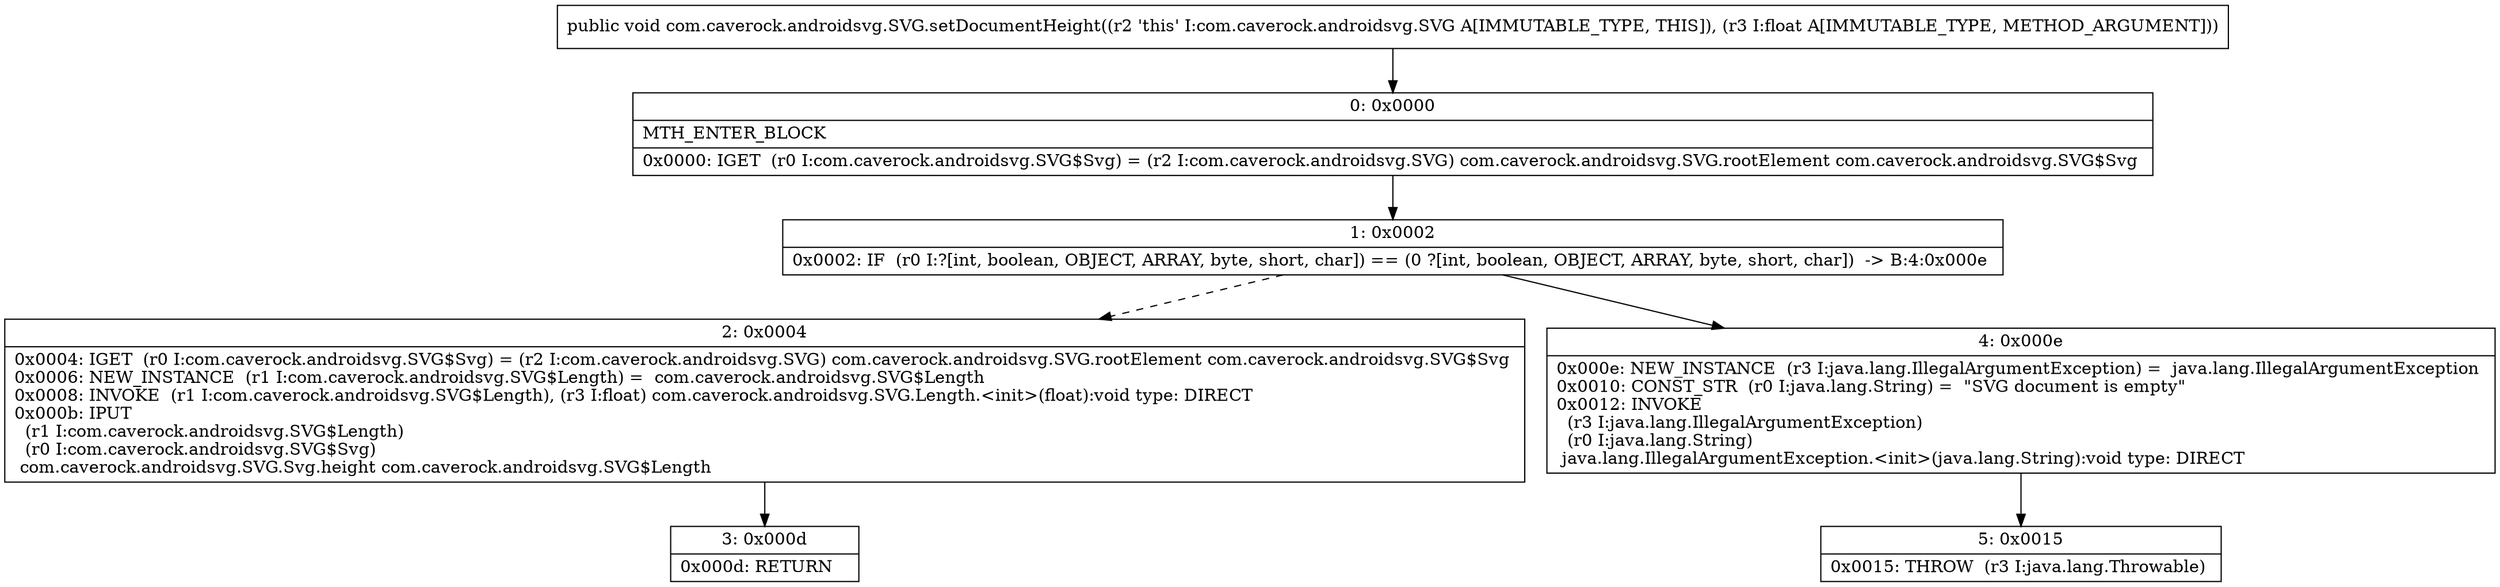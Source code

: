 digraph "CFG forcom.caverock.androidsvg.SVG.setDocumentHeight(F)V" {
Node_0 [shape=record,label="{0\:\ 0x0000|MTH_ENTER_BLOCK\l|0x0000: IGET  (r0 I:com.caverock.androidsvg.SVG$Svg) = (r2 I:com.caverock.androidsvg.SVG) com.caverock.androidsvg.SVG.rootElement com.caverock.androidsvg.SVG$Svg \l}"];
Node_1 [shape=record,label="{1\:\ 0x0002|0x0002: IF  (r0 I:?[int, boolean, OBJECT, ARRAY, byte, short, char]) == (0 ?[int, boolean, OBJECT, ARRAY, byte, short, char])  \-\> B:4:0x000e \l}"];
Node_2 [shape=record,label="{2\:\ 0x0004|0x0004: IGET  (r0 I:com.caverock.androidsvg.SVG$Svg) = (r2 I:com.caverock.androidsvg.SVG) com.caverock.androidsvg.SVG.rootElement com.caverock.androidsvg.SVG$Svg \l0x0006: NEW_INSTANCE  (r1 I:com.caverock.androidsvg.SVG$Length) =  com.caverock.androidsvg.SVG$Length \l0x0008: INVOKE  (r1 I:com.caverock.androidsvg.SVG$Length), (r3 I:float) com.caverock.androidsvg.SVG.Length.\<init\>(float):void type: DIRECT \l0x000b: IPUT  \l  (r1 I:com.caverock.androidsvg.SVG$Length)\l  (r0 I:com.caverock.androidsvg.SVG$Svg)\l com.caverock.androidsvg.SVG.Svg.height com.caverock.androidsvg.SVG$Length \l}"];
Node_3 [shape=record,label="{3\:\ 0x000d|0x000d: RETURN   \l}"];
Node_4 [shape=record,label="{4\:\ 0x000e|0x000e: NEW_INSTANCE  (r3 I:java.lang.IllegalArgumentException) =  java.lang.IllegalArgumentException \l0x0010: CONST_STR  (r0 I:java.lang.String) =  \"SVG document is empty\" \l0x0012: INVOKE  \l  (r3 I:java.lang.IllegalArgumentException)\l  (r0 I:java.lang.String)\l java.lang.IllegalArgumentException.\<init\>(java.lang.String):void type: DIRECT \l}"];
Node_5 [shape=record,label="{5\:\ 0x0015|0x0015: THROW  (r3 I:java.lang.Throwable) \l}"];
MethodNode[shape=record,label="{public void com.caverock.androidsvg.SVG.setDocumentHeight((r2 'this' I:com.caverock.androidsvg.SVG A[IMMUTABLE_TYPE, THIS]), (r3 I:float A[IMMUTABLE_TYPE, METHOD_ARGUMENT])) }"];
MethodNode -> Node_0;
Node_0 -> Node_1;
Node_1 -> Node_2[style=dashed];
Node_1 -> Node_4;
Node_2 -> Node_3;
Node_4 -> Node_5;
}

